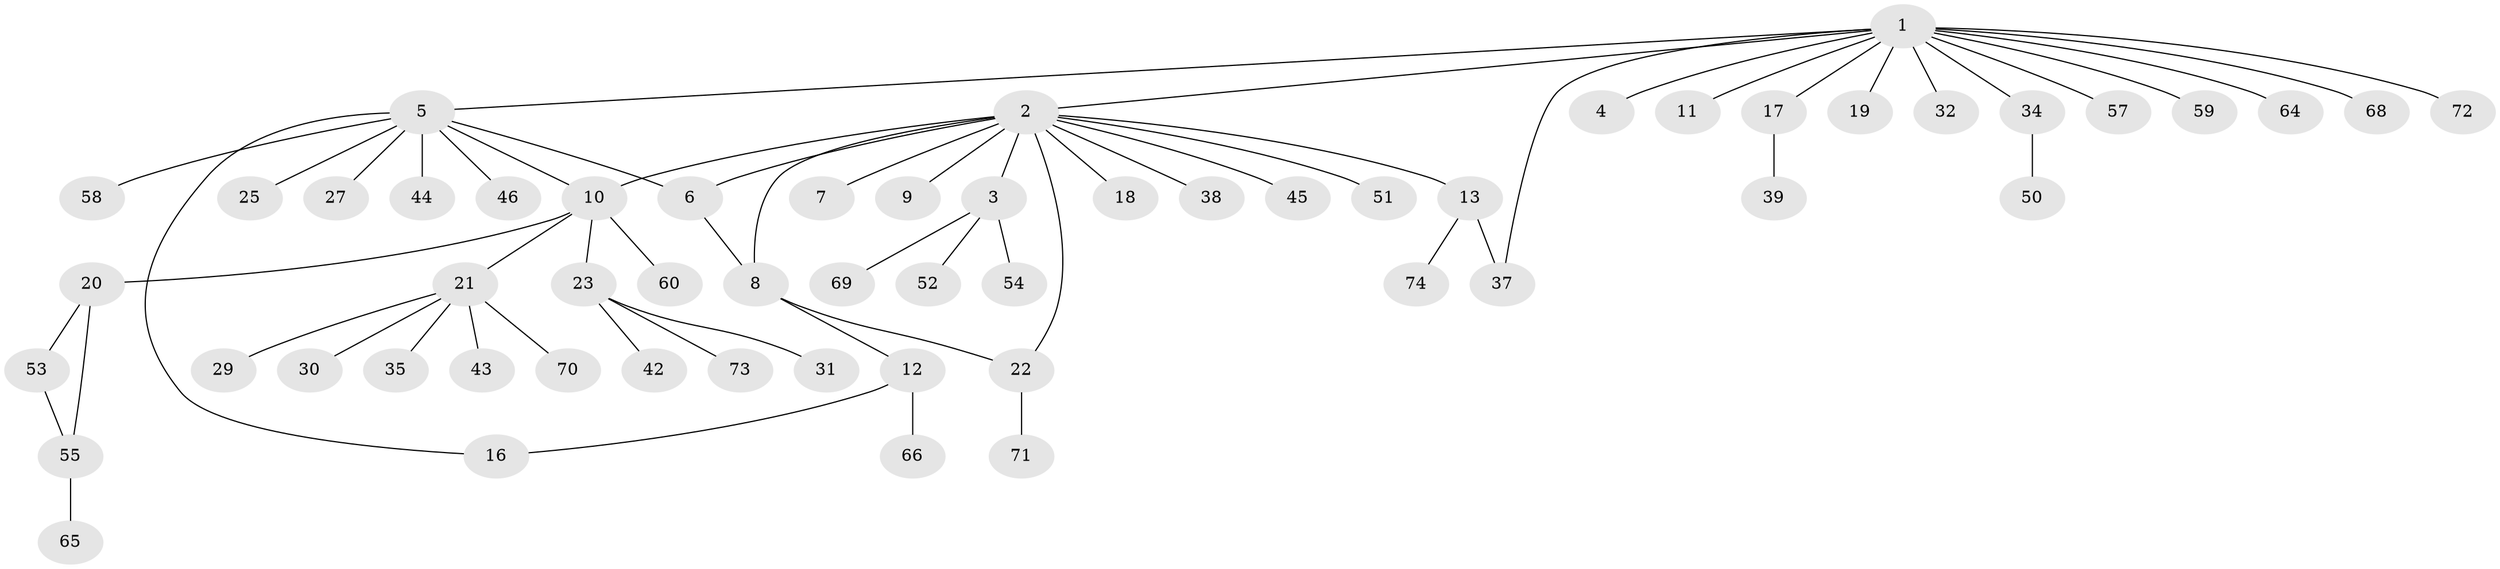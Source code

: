 // original degree distribution, {15: 0.013333333333333334, 16: 0.013333333333333334, 2: 0.18666666666666668, 1: 0.6, 10: 0.013333333333333334, 3: 0.06666666666666667, 4: 0.06666666666666667, 7: 0.02666666666666667, 5: 0.013333333333333334}
// Generated by graph-tools (version 1.1) at 2025/11/02/27/25 16:11:12]
// undirected, 57 vertices, 63 edges
graph export_dot {
graph [start="1"]
  node [color=gray90,style=filled];
  1 [super="+15"];
  2 [super="+61"];
  3 [super="+40"];
  4;
  5 [super="+28"];
  6 [super="+36"];
  7;
  8 [super="+62"];
  9 [super="+33"];
  10 [super="+75"];
  11;
  12 [super="+14"];
  13 [super="+26"];
  16;
  17 [super="+48"];
  18;
  19;
  20;
  21 [super="+24"];
  22;
  23 [super="+49"];
  25 [super="+56"];
  27 [super="+41"];
  29;
  30;
  31;
  32;
  34;
  35;
  37 [super="+47"];
  38;
  39;
  42;
  43;
  44;
  45;
  46;
  50;
  51;
  52;
  53;
  54;
  55 [super="+63"];
  57;
  58;
  59;
  60 [super="+67"];
  64;
  65;
  66;
  68;
  69;
  70;
  71;
  72;
  73;
  74;
  1 -- 2;
  1 -- 4;
  1 -- 5;
  1 -- 11;
  1 -- 17;
  1 -- 19;
  1 -- 32;
  1 -- 34;
  1 -- 37;
  1 -- 57;
  1 -- 59;
  1 -- 64;
  1 -- 68;
  1 -- 72;
  2 -- 3;
  2 -- 6;
  2 -- 7;
  2 -- 9;
  2 -- 10 [weight=2];
  2 -- 13;
  2 -- 18;
  2 -- 22;
  2 -- 38;
  2 -- 45;
  2 -- 51;
  2 -- 8;
  3 -- 52;
  3 -- 69;
  3 -- 54;
  5 -- 10;
  5 -- 16;
  5 -- 25;
  5 -- 27;
  5 -- 44;
  5 -- 46;
  5 -- 58;
  5 -- 6;
  6 -- 8;
  8 -- 12;
  8 -- 22;
  10 -- 20;
  10 -- 21;
  10 -- 23;
  10 -- 60;
  12 -- 16;
  12 -- 66;
  13 -- 37 [weight=2];
  13 -- 74;
  17 -- 39;
  20 -- 53;
  20 -- 55;
  21 -- 29;
  21 -- 30;
  21 -- 35;
  21 -- 43;
  21 -- 70;
  22 -- 71;
  23 -- 31;
  23 -- 42;
  23 -- 73;
  34 -- 50;
  53 -- 55;
  55 -- 65;
}
